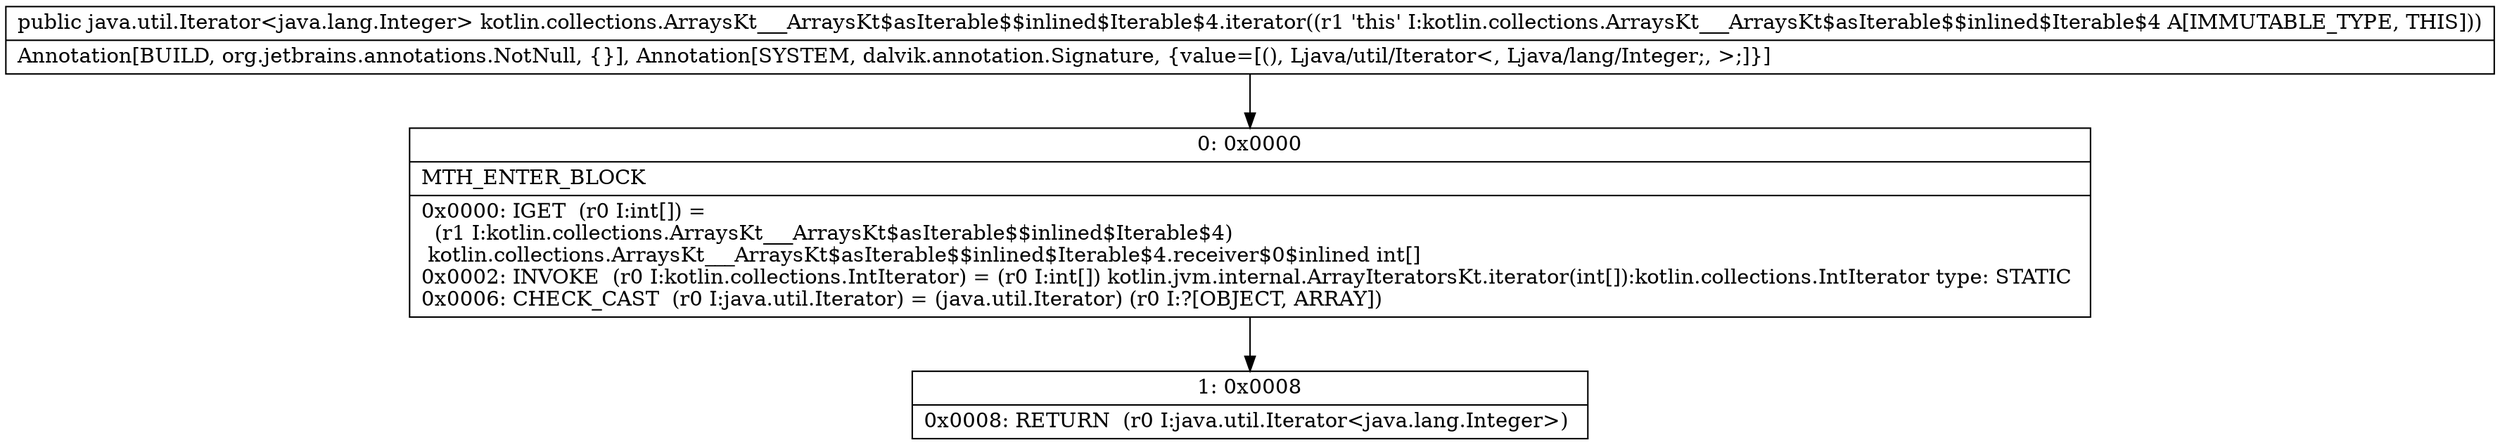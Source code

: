 digraph "CFG forkotlin.collections.ArraysKt___ArraysKt$asIterable$$inlined$Iterable$4.iterator()Ljava\/util\/Iterator;" {
Node_0 [shape=record,label="{0\:\ 0x0000|MTH_ENTER_BLOCK\l|0x0000: IGET  (r0 I:int[]) = \l  (r1 I:kotlin.collections.ArraysKt___ArraysKt$asIterable$$inlined$Iterable$4)\l kotlin.collections.ArraysKt___ArraysKt$asIterable$$inlined$Iterable$4.receiver$0$inlined int[] \l0x0002: INVOKE  (r0 I:kotlin.collections.IntIterator) = (r0 I:int[]) kotlin.jvm.internal.ArrayIteratorsKt.iterator(int[]):kotlin.collections.IntIterator type: STATIC \l0x0006: CHECK_CAST  (r0 I:java.util.Iterator) = (java.util.Iterator) (r0 I:?[OBJECT, ARRAY]) \l}"];
Node_1 [shape=record,label="{1\:\ 0x0008|0x0008: RETURN  (r0 I:java.util.Iterator\<java.lang.Integer\>) \l}"];
MethodNode[shape=record,label="{public java.util.Iterator\<java.lang.Integer\> kotlin.collections.ArraysKt___ArraysKt$asIterable$$inlined$Iterable$4.iterator((r1 'this' I:kotlin.collections.ArraysKt___ArraysKt$asIterable$$inlined$Iterable$4 A[IMMUTABLE_TYPE, THIS]))  | Annotation[BUILD, org.jetbrains.annotations.NotNull, \{\}], Annotation[SYSTEM, dalvik.annotation.Signature, \{value=[(), Ljava\/util\/Iterator\<, Ljava\/lang\/Integer;, \>;]\}]\l}"];
MethodNode -> Node_0;
Node_0 -> Node_1;
}

